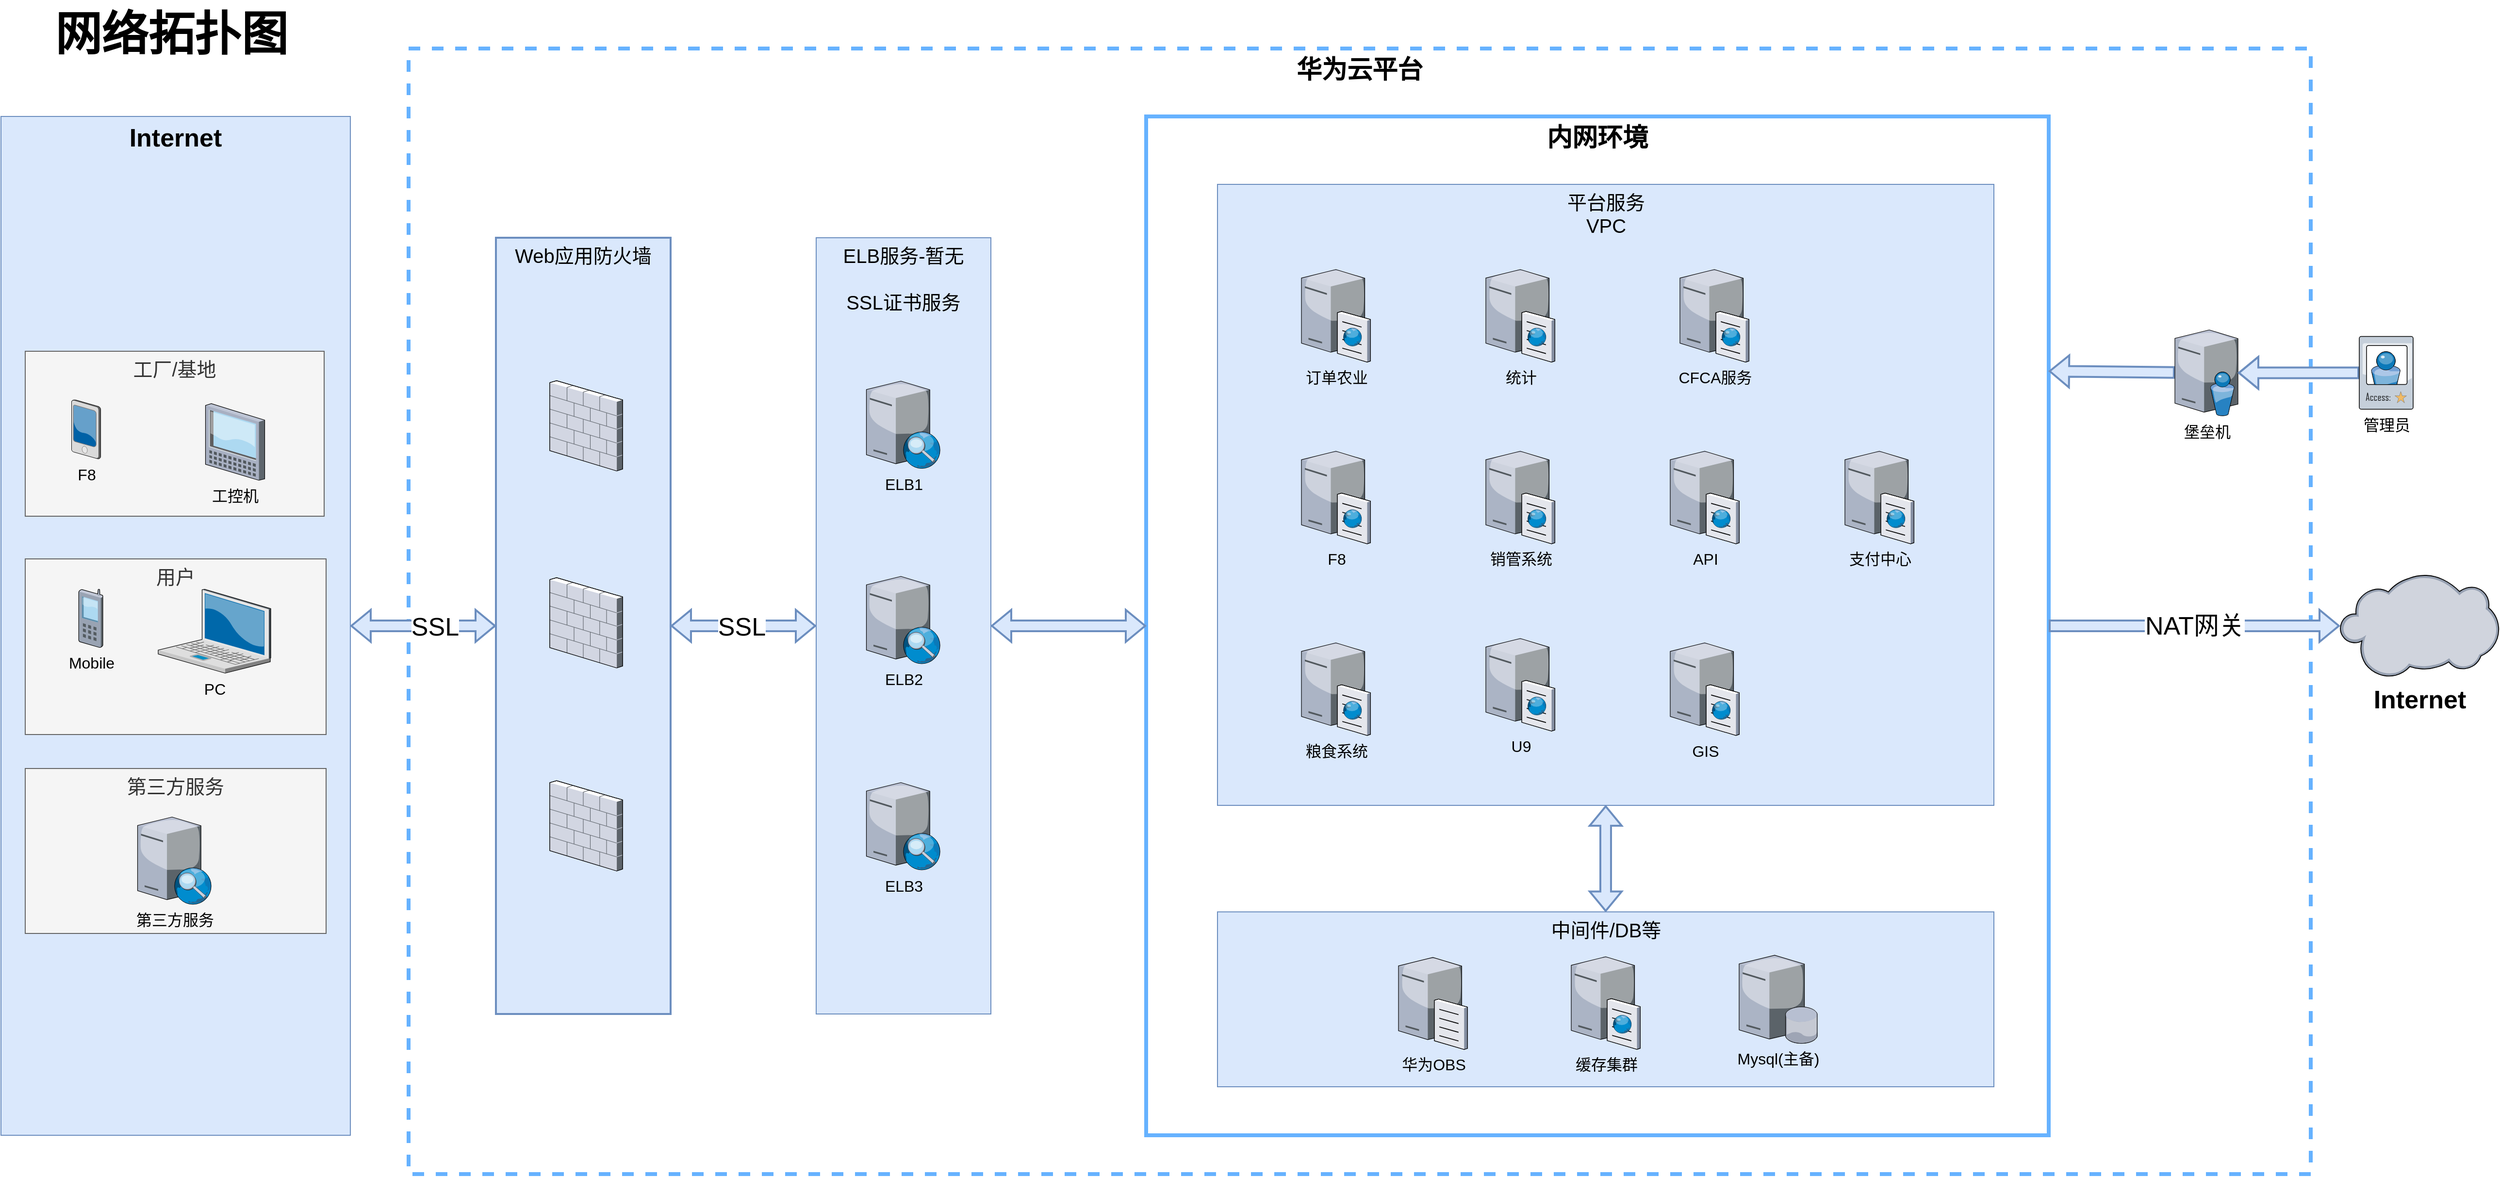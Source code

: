 <mxfile version="18.1.2" type="github">
  <diagram name="Page-1" id="e3a06f82-3646-2815-327d-82caf3d4e204">
    <mxGraphModel dx="6853" dy="3119" grid="1" gridSize="10" guides="1" tooltips="1" connect="1" arrows="1" fold="1" page="1" pageScale="1.5" pageWidth="1169" pageHeight="826" background="none" math="0" shadow="0">
      <root>
        <mxCell id="0" style=";html=1;" />
        <mxCell id="1" style=";html=1;" parent="0" />
        <mxCell id="LMR5gJt18iYfOMBs4Cg6-28" value="&lt;span style=&quot;font-size: 26px;&quot;&gt;华为云平台&lt;/span&gt;" style="whiteSpace=wrap;html=1;fontSize=26;verticalAlign=top;fillColor=none;strokeWidth=4;strokeColor=#66B2FF;fontStyle=1;dashed=1;" parent="1" vertex="1">
          <mxGeometry x="-3080" y="-1180" width="1960" height="1160" as="geometry" />
        </mxCell>
        <mxCell id="LMR5gJt18iYfOMBs4Cg6-13" value="&lt;span style=&quot;font-size: 26px;&quot;&gt;内网环境&lt;/span&gt;" style="whiteSpace=wrap;html=1;fontSize=20;verticalAlign=top;fillColor=none;strokeWidth=4;strokeColor=#66B2FF;fontStyle=1" parent="1" vertex="1">
          <mxGeometry x="-2320" y="-1110" width="930" height="1050" as="geometry" />
        </mxCell>
        <mxCell id="LMR5gJt18iYfOMBs4Cg6-8" value="Internet" style="whiteSpace=wrap;html=1;fillColor=#dae8fc;fontSize=26;strokeColor=#6c8ebf;verticalAlign=top;fontStyle=1" parent="1" vertex="1">
          <mxGeometry x="-3500" y="-1110" width="360" height="1050" as="geometry" />
        </mxCell>
        <mxCell id="iLryyS6ZGWyEAHLPTEHC-15" value="第三方服务" style="whiteSpace=wrap;html=1;fillColor=#f5f5f5;fontSize=20;strokeColor=#666666;verticalAlign=top;fontColor=#333333;" parent="1" vertex="1">
          <mxGeometry x="-3475" y="-438" width="310" height="170" as="geometry" />
        </mxCell>
        <mxCell id="iLryyS6ZGWyEAHLPTEHC-4" style="shape=flexArrow;rounded=0;orthogonalLoop=1;jettySize=auto;html=1;entryX=0.5;entryY=1;entryDx=0;entryDy=0;fillColor=#dae8fc;strokeColor=#6c8ebf;startArrow=block;strokeWidth=2;" parent="1" source="iLryyS6ZGWyEAHLPTEHC-2" target="6a7d8f32e03d9370-61" edge="1">
          <mxGeometry relative="1" as="geometry">
            <mxPoint x="-1836.5" y="-281" as="sourcePoint" />
          </mxGeometry>
        </mxCell>
        <mxCell id="iLryyS6ZGWyEAHLPTEHC-2" value="中间件/DB等" style="whiteSpace=wrap;html=1;fillColor=#dae8fc;fontSize=20;strokeColor=#6c8ebf;verticalAlign=top;" parent="1" vertex="1">
          <mxGeometry x="-2246.5" y="-290.25" width="800" height="180.25" as="geometry" />
        </mxCell>
        <mxCell id="iLryyS6ZGWyEAHLPTEHC-12" style="edgeStyle=none;shape=flexArrow;rounded=0;orthogonalLoop=1;jettySize=auto;html=1;exitX=1;exitY=0.5;exitDx=0;exitDy=0;startArrow=block;fillColor=#dae8fc;strokeColor=#6c8ebf;entryX=0;entryY=0.5;entryDx=0;entryDy=0;strokeWidth=2;" parent="1" source="iLryyS6ZGWyEAHLPTEHC-1" target="LMR5gJt18iYfOMBs4Cg6-13" edge="1">
          <mxGeometry relative="1" as="geometry" />
        </mxCell>
        <mxCell id="iLryyS6ZGWyEAHLPTEHC-1" value="ELB服务-暂无&lt;br&gt;&lt;br&gt;SSL证书服务" style="whiteSpace=wrap;html=1;fillColor=#dae8fc;fontSize=20;strokeColor=#6c8ebf;verticalAlign=top;" parent="1" vertex="1">
          <mxGeometry x="-2660" y="-985" width="180" height="800" as="geometry" />
        </mxCell>
        <mxCell id="vlDCk50MzwrjSfQ7u1aB-42" style="edgeStyle=none;shape=flexArrow;rounded=0;orthogonalLoop=1;jettySize=auto;html=1;startArrow=block;endArrow=block;endFill=0;strokeWidth=2;entryX=1;entryY=0.5;entryDx=0;entryDy=0;fillColor=#dae8fc;strokeColor=#6c8ebf;exitX=0;exitY=0.5;exitDx=0;exitDy=0;" parent="1" source="iLryyS6ZGWyEAHLPTEHC-1" target="6a7d8f32e03d9370-59" edge="1">
          <mxGeometry relative="1" as="geometry">
            <mxPoint x="-2280" y="-570" as="sourcePoint" />
          </mxGeometry>
        </mxCell>
        <mxCell id="LMR5gJt18iYfOMBs4Cg6-23" value="SSL" style="edgeLabel;html=1;align=center;verticalAlign=middle;resizable=0;points=[];fontSize=26;" parent="vlDCk50MzwrjSfQ7u1aB-42" connectable="0" vertex="1">
          <mxGeometry x="0.015" y="1" relative="1" as="geometry">
            <mxPoint x="-1" as="offset" />
          </mxGeometry>
        </mxCell>
        <mxCell id="LMR5gJt18iYfOMBs4Cg6-12" style="edgeStyle=orthogonalEdgeStyle;rounded=0;orthogonalLoop=1;jettySize=auto;html=1;exitX=1;exitY=0.5;exitDx=0;exitDy=0;fontSize=26;shape=flexArrow;strokeWidth=2;fillColor=#dae8fc;strokeColor=#6c8ebf;" parent="1" source="LMR5gJt18iYfOMBs4Cg6-13" target="LMR5gJt18iYfOMBs4Cg6-14" edge="1">
          <mxGeometry relative="1" as="geometry">
            <mxPoint x="-960" y="-720.0" as="targetPoint" />
          </mxGeometry>
        </mxCell>
        <mxCell id="LMR5gJt18iYfOMBs4Cg6-25" value="NAT网关" style="edgeLabel;html=1;align=center;verticalAlign=middle;resizable=0;points=[];fontSize=26;" parent="LMR5gJt18iYfOMBs4Cg6-12" connectable="0" vertex="1">
          <mxGeometry x="0.124" y="-3" relative="1" as="geometry">
            <mxPoint x="-19" y="-3" as="offset" />
          </mxGeometry>
        </mxCell>
        <mxCell id="6a7d8f32e03d9370-61" value="平台服务&lt;br&gt;VPC" style="whiteSpace=wrap;html=1;fillColor=#dae8fc;fontSize=20;strokeColor=#6c8ebf;verticalAlign=top;" parent="1" vertex="1">
          <mxGeometry x="-2246.5" y="-1040" width="800" height="640" as="geometry" />
        </mxCell>
        <mxCell id="vlDCk50MzwrjSfQ7u1aB-44" style="edgeStyle=none;shape=flexArrow;rounded=0;orthogonalLoop=1;jettySize=auto;html=1;startArrow=block;endArrow=block;endFill=0;strokeWidth=2;fillColor=#dae8fc;strokeColor=#6c8ebf;entryX=1;entryY=0.5;entryDx=0;entryDy=0;gradientColor=none;endSize=6;targetPerimeterSpacing=0;" parent="1" source="6a7d8f32e03d9370-59" target="LMR5gJt18iYfOMBs4Cg6-8" edge="1">
          <mxGeometry relative="1" as="geometry">
            <mxPoint x="-2690" y="-560" as="targetPoint" />
          </mxGeometry>
        </mxCell>
        <mxCell id="LMR5gJt18iYfOMBs4Cg6-29" value="SSL" style="edgeLabel;html=1;align=center;verticalAlign=middle;resizable=0;points=[];fontSize=26;" parent="vlDCk50MzwrjSfQ7u1aB-44" connectable="0" vertex="1">
          <mxGeometry x="-0.155" y="1" relative="1" as="geometry">
            <mxPoint as="offset" />
          </mxGeometry>
        </mxCell>
        <mxCell id="6a7d8f32e03d9370-59" value="Web应用防火墙" style="whiteSpace=wrap;html=1;fillColor=#dae8fc;fontSize=20;strokeColor=#6c8ebf;verticalAlign=top;strokeWidth=2;" parent="1" vertex="1">
          <mxGeometry x="-2990" y="-985" width="180" height="800" as="geometry" />
        </mxCell>
        <mxCell id="6a7d8f32e03d9370-58" value="用户" style="whiteSpace=wrap;html=1;fillColor=#f5f5f5;fontSize=20;strokeColor=#666666;verticalAlign=top;fontColor=#333333;" parent="1" vertex="1">
          <mxGeometry x="-3475" y="-654" width="310" height="181" as="geometry" />
        </mxCell>
        <mxCell id="6a7d8f32e03d9370-57" value="工厂/基地" style="whiteSpace=wrap;html=1;fillColor=#f5f5f5;fontSize=20;strokeColor=#666666;verticalAlign=top;fontColor=#333333;" parent="1" vertex="1">
          <mxGeometry x="-3475" y="-868" width="308" height="170" as="geometry" />
        </mxCell>
        <mxCell id="6a7d8f32e03d9370-1" value="PC" style="verticalLabelPosition=bottom;aspect=fixed;html=1;verticalAlign=top;strokeColor=none;shape=mxgraph.citrix.laptop_2;fillColor=#66B2FF;gradientColor=#0066CC;fontSize=16;" parent="1" vertex="1">
          <mxGeometry x="-3338" y="-622.75" width="116" height="86.5" as="geometry" />
        </mxCell>
        <mxCell id="6a7d8f32e03d9370-6" value="F8" style="verticalLabelPosition=bottom;aspect=fixed;html=1;verticalAlign=top;strokeColor=none;shape=mxgraph.citrix.pda;fillColor=#66B2FF;gradientColor=#0066CC;fontSize=16;" parent="1" vertex="1">
          <mxGeometry x="-3427.25" y="-818" width="30" height="61" as="geometry" />
        </mxCell>
        <mxCell id="6a7d8f32e03d9370-15" value="订单农业" style="verticalLabelPosition=bottom;aspect=fixed;html=1;verticalAlign=top;strokeColor=none;shape=mxgraph.citrix.cache_server;fillColor=#66B2FF;gradientColor=#0066CC;fontSize=16;labelPosition=center;align=center;" parent="1" vertex="1">
          <mxGeometry x="-2160" y="-954.5" width="71" height="97.5" as="geometry" />
        </mxCell>
        <mxCell id="6a7d8f32e03d9370-19" value="" style="verticalLabelPosition=bottom;aspect=fixed;html=1;verticalAlign=top;strokeColor=none;shape=mxgraph.citrix.firewall;fillColor=#66B2FF;gradientColor=#0066CC;fontSize=16;" parent="1" vertex="1">
          <mxGeometry x="-2934.5" y="-837.63" width="75" height="93" as="geometry" />
        </mxCell>
        <mxCell id="6a7d8f32e03d9370-20" value="" style="verticalLabelPosition=bottom;aspect=fixed;html=1;verticalAlign=top;strokeColor=none;shape=mxgraph.citrix.firewall;fillColor=#66B2FF;gradientColor=#0066CC;fontSize=16;" parent="1" vertex="1">
          <mxGeometry x="-2934.5" y="-634.63" width="75" height="93" as="geometry" />
        </mxCell>
        <mxCell id="6a7d8f32e03d9370-21" value="" style="verticalLabelPosition=bottom;aspect=fixed;html=1;verticalAlign=top;strokeColor=none;shape=mxgraph.citrix.firewall;fillColor=#66B2FF;gradientColor=#0066CC;fontSize=16;" parent="1" vertex="1">
          <mxGeometry x="-2934.5" y="-425.38" width="75" height="93" as="geometry" />
        </mxCell>
        <mxCell id="rOvidfv-nddJ9vFQ-KWT-5" value="工控机" style="verticalLabelPosition=bottom;sketch=0;aspect=fixed;html=1;verticalAlign=top;strokeColor=none;align=center;outlineConnect=0;shape=mxgraph.citrix.tablet_1;fontSize=16;" parent="1" vertex="1">
          <mxGeometry x="-3289.25" y="-814" width="61" height="79" as="geometry" />
        </mxCell>
        <mxCell id="rOvidfv-nddJ9vFQ-KWT-7" value="Mobile" style="verticalLabelPosition=bottom;sketch=0;aspect=fixed;html=1;verticalAlign=top;strokeColor=none;align=center;outlineConnect=0;shape=mxgraph.citrix.cell_phone;fontSize=16;" parent="1" vertex="1">
          <mxGeometry x="-3420" y="-622.75" width="25" height="60" as="geometry" />
        </mxCell>
        <mxCell id="vlDCk50MzwrjSfQ7u1aB-2" value="统计" style="verticalLabelPosition=bottom;aspect=fixed;html=1;verticalAlign=top;strokeColor=none;shape=mxgraph.citrix.cache_server;fillColor=#66B2FF;gradientColor=#0066CC;fontSize=16;labelPosition=center;align=center;" parent="1" vertex="1">
          <mxGeometry x="-1970" y="-954.5" width="71" height="97.5" as="geometry" />
        </mxCell>
        <mxCell id="vlDCk50MzwrjSfQ7u1aB-3" value="CFCA服务" style="verticalLabelPosition=bottom;aspect=fixed;html=1;verticalAlign=top;strokeColor=none;shape=mxgraph.citrix.cache_server;fillColor=#66B2FF;gradientColor=#0066CC;fontSize=16;labelPosition=center;align=center;" parent="1" vertex="1">
          <mxGeometry x="-1770" y="-954.5" width="71" height="97.5" as="geometry" />
        </mxCell>
        <mxCell id="vlDCk50MzwrjSfQ7u1aB-4" value="F8" style="verticalLabelPosition=bottom;aspect=fixed;html=1;verticalAlign=top;strokeColor=none;shape=mxgraph.citrix.cache_server;fillColor=#66B2FF;gradientColor=#0066CC;fontSize=16;labelPosition=center;align=center;" parent="1" vertex="1">
          <mxGeometry x="-2160" y="-767.25" width="71" height="97.5" as="geometry" />
        </mxCell>
        <mxCell id="vlDCk50MzwrjSfQ7u1aB-5" value="销管系统" style="verticalLabelPosition=bottom;aspect=fixed;html=1;verticalAlign=top;strokeColor=none;shape=mxgraph.citrix.cache_server;fillColor=#66B2FF;gradientColor=#0066CC;fontSize=16;labelPosition=center;align=center;" parent="1" vertex="1">
          <mxGeometry x="-1970" y="-767.25" width="71" height="97.5" as="geometry" />
        </mxCell>
        <mxCell id="vlDCk50MzwrjSfQ7u1aB-6" value="API" style="verticalLabelPosition=bottom;aspect=fixed;html=1;verticalAlign=top;strokeColor=none;shape=mxgraph.citrix.cache_server;fillColor=#66B2FF;gradientColor=#0066CC;fontSize=16;labelPosition=center;align=center;" parent="1" vertex="1">
          <mxGeometry x="-1780" y="-767.25" width="71" height="97.5" as="geometry" />
        </mxCell>
        <mxCell id="vlDCk50MzwrjSfQ7u1aB-10" value="U9" style="verticalLabelPosition=bottom;aspect=fixed;html=1;verticalAlign=top;strokeColor=none;shape=mxgraph.citrix.cache_server;fillColor=#66B2FF;gradientColor=#0066CC;fontSize=16;labelPosition=center;align=center;" parent="1" vertex="1">
          <mxGeometry x="-1970" y="-574.25" width="71" height="97.5" as="geometry" />
        </mxCell>
        <mxCell id="vlDCk50MzwrjSfQ7u1aB-11" value="GIS" style="verticalLabelPosition=bottom;aspect=fixed;html=1;verticalAlign=top;strokeColor=none;shape=mxgraph.citrix.cache_server;fillColor=#66B2FF;gradientColor=#0066CC;fontSize=16;labelPosition=center;align=center;" parent="1" vertex="1">
          <mxGeometry x="-1780" y="-569.75" width="71" height="97.5" as="geometry" />
        </mxCell>
        <mxCell id="vlDCk50MzwrjSfQ7u1aB-13" value="Mysql(主备)" style="verticalLabelPosition=bottom;sketch=0;aspect=fixed;html=1;verticalAlign=top;strokeColor=none;align=center;outlineConnect=0;shape=mxgraph.citrix.database_server;fontSize=16;" parent="1" vertex="1">
          <mxGeometry x="-1709" y="-245.56" width="80.77" height="90.87" as="geometry" />
        </mxCell>
        <mxCell id="vlDCk50MzwrjSfQ7u1aB-14" value="粮食系统" style="verticalLabelPosition=bottom;aspect=fixed;html=1;verticalAlign=top;strokeColor=none;shape=mxgraph.citrix.cache_server;fillColor=#66B2FF;gradientColor=#0066CC;fontSize=16;labelPosition=center;align=center;" parent="1" vertex="1">
          <mxGeometry x="-2160" y="-569.75" width="71" height="97.5" as="geometry" />
        </mxCell>
        <mxCell id="vlDCk50MzwrjSfQ7u1aB-8" value="支付中心" style="verticalLabelPosition=bottom;aspect=fixed;html=1;verticalAlign=top;strokeColor=none;shape=mxgraph.citrix.cache_server;fillColor=#66B2FF;gradientColor=#0066CC;fontSize=16;labelPosition=center;align=center;" parent="1" vertex="1">
          <mxGeometry x="-1600" y="-767.25" width="71" height="97.5" as="geometry" />
        </mxCell>
        <mxCell id="vlDCk50MzwrjSfQ7u1aB-34" value="缓存集群" style="verticalLabelPosition=bottom;sketch=0;aspect=fixed;html=1;verticalAlign=top;strokeColor=none;align=center;outlineConnect=0;shape=mxgraph.citrix.cache_server;fontSize=16;" parent="1" vertex="1">
          <mxGeometry x="-1882" y="-246.25" width="71" height="97.5" as="geometry" />
        </mxCell>
        <mxCell id="vlDCk50MzwrjSfQ7u1aB-40" value="第三方服务" style="verticalLabelPosition=bottom;sketch=0;aspect=fixed;html=1;verticalAlign=top;strokeColor=none;align=center;outlineConnect=0;shape=mxgraph.citrix.edgesight_server;fontSize=16;" parent="1" vertex="1">
          <mxGeometry x="-3359.25" y="-388" width="76.5" height="90" as="geometry" />
        </mxCell>
        <mxCell id="6a7d8f32e03d9370-62" value="网络拓扑图" style="text;strokeColor=none;fillColor=none;html=1;fontSize=48;fontStyle=1;verticalAlign=middle;align=center;" parent="1" vertex="1">
          <mxGeometry x="-3500" y="-1230" width="350" height="70" as="geometry" />
        </mxCell>
        <mxCell id="iLryyS6ZGWyEAHLPTEHC-8" value="ELB1" style="verticalLabelPosition=bottom;sketch=0;aspect=fixed;html=1;verticalAlign=top;strokeColor=none;align=center;outlineConnect=0;shape=mxgraph.citrix.edgesight_server;fontSize=16;" parent="1" vertex="1">
          <mxGeometry x="-2608.25" y="-837.25" width="76.5" height="90" as="geometry" />
        </mxCell>
        <mxCell id="iLryyS6ZGWyEAHLPTEHC-9" value="ELB2" style="verticalLabelPosition=bottom;sketch=0;aspect=fixed;html=1;verticalAlign=top;strokeColor=none;align=center;outlineConnect=0;shape=mxgraph.citrix.edgesight_server;fontSize=16;" parent="1" vertex="1">
          <mxGeometry x="-2608.25" y="-636" width="76.5" height="90" as="geometry" />
        </mxCell>
        <mxCell id="iLryyS6ZGWyEAHLPTEHC-10" value="ELB3" style="verticalLabelPosition=bottom;sketch=0;aspect=fixed;html=1;verticalAlign=top;strokeColor=none;align=center;outlineConnect=0;shape=mxgraph.citrix.edgesight_server;fontSize=16;" parent="1" vertex="1">
          <mxGeometry x="-2608.25" y="-423.5" width="76.5" height="90" as="geometry" />
        </mxCell>
        <mxCell id="LMR5gJt18iYfOMBs4Cg6-14" value="Internet" style="verticalLabelPosition=bottom;sketch=0;aspect=fixed;html=1;verticalAlign=top;strokeColor=none;align=center;outlineConnect=0;shape=mxgraph.citrix.cloud;fontSize=26;fontStyle=1" parent="1" vertex="1">
          <mxGeometry x="-1090" y="-638.5" width="163.95" height="107" as="geometry" />
        </mxCell>
        <mxCell id="LMR5gJt18iYfOMBs4Cg6-24" style="edgeStyle=none;shape=flexArrow;rounded=0;orthogonalLoop=1;jettySize=auto;html=1;fontSize=16;strokeWidth=2;entryX=1;entryY=0.25;entryDx=0;entryDy=0;fillColor=#dae8fc;strokeColor=#6c8ebf;" parent="1" source="LMR5gJt18iYfOMBs4Cg6-16" target="LMR5gJt18iYfOMBs4Cg6-13" edge="1">
          <mxGeometry relative="1" as="geometry">
            <mxPoint x="-1340" y="-996" as="targetPoint" />
          </mxGeometry>
        </mxCell>
        <mxCell id="LMR5gJt18iYfOMBs4Cg6-16" value="堡垒机" style="verticalLabelPosition=bottom;sketch=0;aspect=fixed;html=1;verticalAlign=top;strokeColor=none;align=center;outlineConnect=0;shape=mxgraph.citrix.directory_server;fontSize=16;" parent="1" vertex="1">
          <mxGeometry x="-1260" y="-890" width="65" height="88.5" as="geometry" />
        </mxCell>
        <mxCell id="LMR5gJt18iYfOMBs4Cg6-22" style="edgeStyle=orthogonalEdgeStyle;shape=flexArrow;rounded=0;orthogonalLoop=1;jettySize=auto;html=1;fontSize=16;strokeWidth=2;fillColor=#dae8fc;strokeColor=#6c8ebf;" parent="1" source="LMR5gJt18iYfOMBs4Cg6-21" target="LMR5gJt18iYfOMBs4Cg6-16" edge="1">
          <mxGeometry relative="1" as="geometry" />
        </mxCell>
        <mxCell id="LMR5gJt18iYfOMBs4Cg6-21" value="管理员" style="verticalLabelPosition=bottom;sketch=0;aspect=fixed;html=1;verticalAlign=top;strokeColor=none;align=center;outlineConnect=0;shape=mxgraph.citrix.access_card;fontSize=16;" parent="1" vertex="1">
          <mxGeometry x="-1070" y="-883.25" width="55.5" height="75" as="geometry" />
        </mxCell>
        <mxCell id="NfIjUz-ZrcUt6X3epoW_-1" value="华为OBS" style="verticalLabelPosition=bottom;sketch=0;aspect=fixed;html=1;verticalAlign=top;strokeColor=none;align=center;outlineConnect=0;shape=mxgraph.citrix.file_server;fontSize=16;" parent="1" vertex="1">
          <mxGeometry x="-2060" y="-245.56" width="71" height="97" as="geometry" />
        </mxCell>
      </root>
    </mxGraphModel>
  </diagram>
</mxfile>
